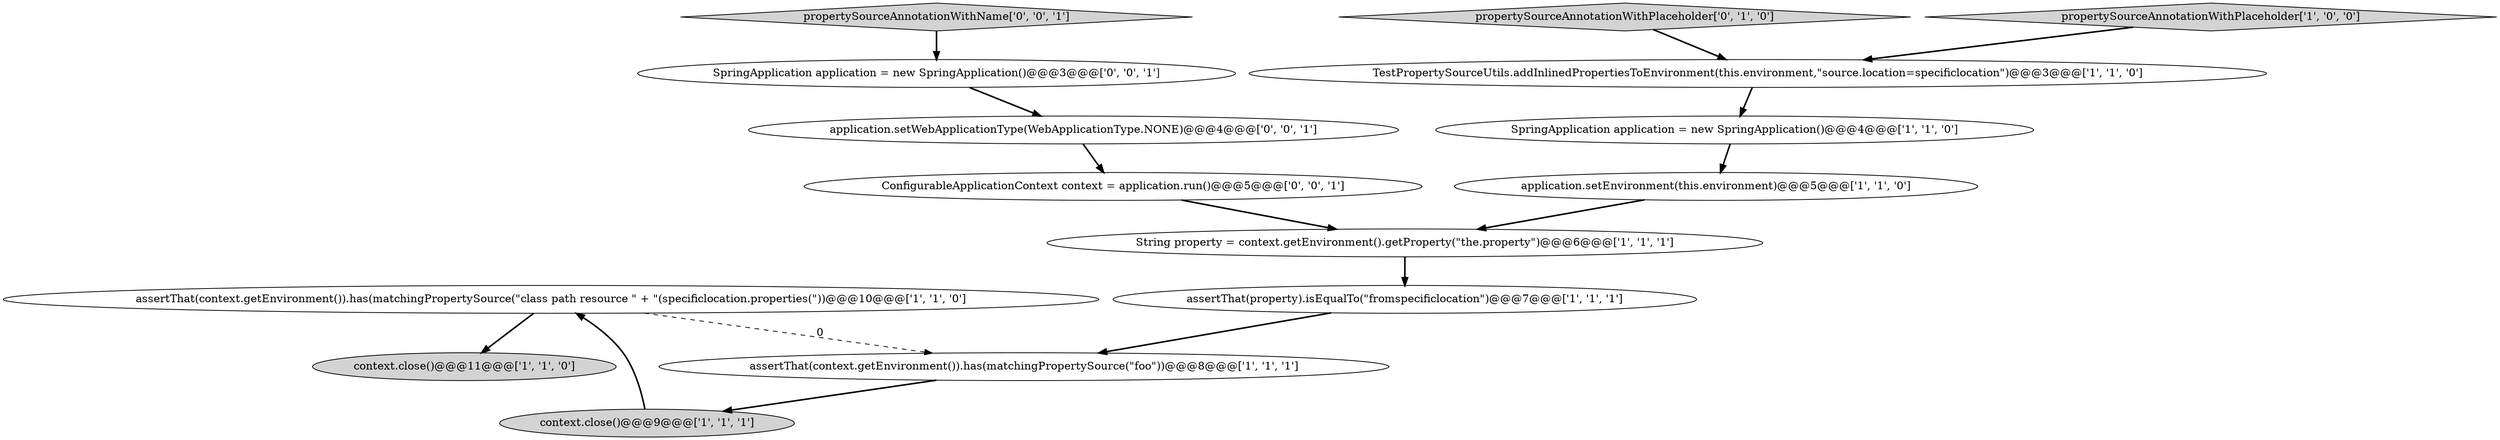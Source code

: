 digraph {
2 [style = filled, label = "assertThat(context.getEnvironment()).has(matchingPropertySource(\"class path resource \" + \"(specificlocation.properties(\"))@@@10@@@['1', '1', '0']", fillcolor = white, shape = ellipse image = "AAA0AAABBB1BBB"];
10 [style = filled, label = "propertySourceAnnotationWithPlaceholder['0', '1', '0']", fillcolor = lightgray, shape = diamond image = "AAA0AAABBB2BBB"];
14 [style = filled, label = "ConfigurableApplicationContext context = application.run()@@@5@@@['0', '0', '1']", fillcolor = white, shape = ellipse image = "AAA0AAABBB3BBB"];
6 [style = filled, label = "String property = context.getEnvironment().getProperty(\"the.property\")@@@6@@@['1', '1', '1']", fillcolor = white, shape = ellipse image = "AAA0AAABBB1BBB"];
8 [style = filled, label = "assertThat(context.getEnvironment()).has(matchingPropertySource(\"foo\"))@@@8@@@['1', '1', '1']", fillcolor = white, shape = ellipse image = "AAA0AAABBB1BBB"];
1 [style = filled, label = "context.close()@@@11@@@['1', '1', '0']", fillcolor = lightgray, shape = ellipse image = "AAA0AAABBB1BBB"];
0 [style = filled, label = "SpringApplication application = new SpringApplication()@@@4@@@['1', '1', '0']", fillcolor = white, shape = ellipse image = "AAA0AAABBB1BBB"];
5 [style = filled, label = "application.setEnvironment(this.environment)@@@5@@@['1', '1', '0']", fillcolor = white, shape = ellipse image = "AAA0AAABBB1BBB"];
12 [style = filled, label = "propertySourceAnnotationWithName['0', '0', '1']", fillcolor = lightgray, shape = diamond image = "AAA0AAABBB3BBB"];
13 [style = filled, label = "SpringApplication application = new SpringApplication()@@@3@@@['0', '0', '1']", fillcolor = white, shape = ellipse image = "AAA0AAABBB3BBB"];
4 [style = filled, label = "context.close()@@@9@@@['1', '1', '1']", fillcolor = lightgray, shape = ellipse image = "AAA0AAABBB1BBB"];
7 [style = filled, label = "propertySourceAnnotationWithPlaceholder['1', '0', '0']", fillcolor = lightgray, shape = diamond image = "AAA0AAABBB1BBB"];
11 [style = filled, label = "application.setWebApplicationType(WebApplicationType.NONE)@@@4@@@['0', '0', '1']", fillcolor = white, shape = ellipse image = "AAA0AAABBB3BBB"];
3 [style = filled, label = "TestPropertySourceUtils.addInlinedPropertiesToEnvironment(this.environment,\"source.location=specificlocation\")@@@3@@@['1', '1', '0']", fillcolor = white, shape = ellipse image = "AAA0AAABBB1BBB"];
9 [style = filled, label = "assertThat(property).isEqualTo(\"fromspecificlocation\")@@@7@@@['1', '1', '1']", fillcolor = white, shape = ellipse image = "AAA0AAABBB1BBB"];
12->13 [style = bold, label=""];
10->3 [style = bold, label=""];
8->4 [style = bold, label=""];
4->2 [style = bold, label=""];
6->9 [style = bold, label=""];
5->6 [style = bold, label=""];
9->8 [style = bold, label=""];
11->14 [style = bold, label=""];
2->8 [style = dashed, label="0"];
13->11 [style = bold, label=""];
2->1 [style = bold, label=""];
14->6 [style = bold, label=""];
7->3 [style = bold, label=""];
3->0 [style = bold, label=""];
0->5 [style = bold, label=""];
}
